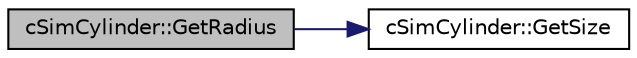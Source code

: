 digraph "cSimCylinder::GetRadius"
{
 // LATEX_PDF_SIZE
  edge [fontname="Helvetica",fontsize="10",labelfontname="Helvetica",labelfontsize="10"];
  node [fontname="Helvetica",fontsize="10",shape=record];
  rankdir="LR";
  Node1 [label="cSimCylinder::GetRadius",height=0.2,width=0.4,color="black", fillcolor="grey75", style="filled", fontcolor="black",tooltip=" "];
  Node1 -> Node2 [color="midnightblue",fontsize="10",style="solid",fontname="Helvetica"];
  Node2 [label="cSimCylinder::GetSize",height=0.2,width=0.4,color="black", fillcolor="white", style="filled",URL="$classc_sim_cylinder.html#ab7c2cec131503189f14926ad28bf15da",tooltip=" "];
}
